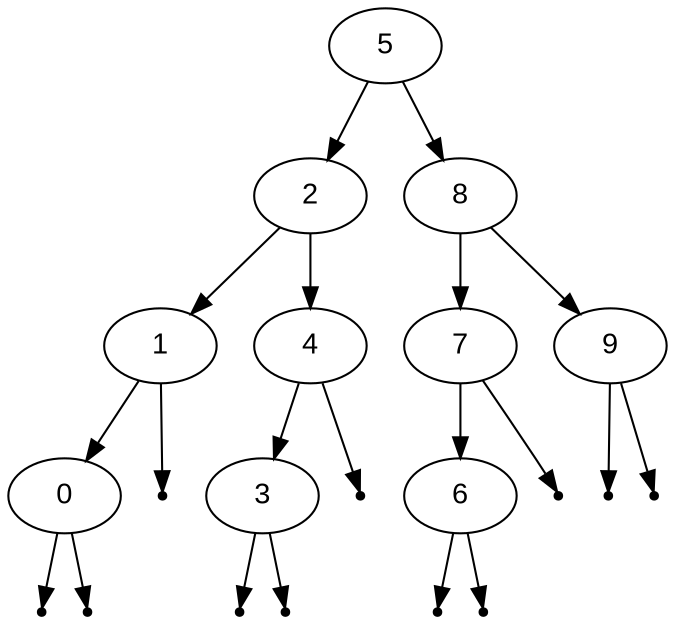 digraph BST {
    node [fontname="Arial"];
    5 -> 2;
    2 -> 1;
    1 -> 0;
    null0 [shape=point];
    0 -> null0;
    null1 [shape=point];
    0 -> null1;
    null2 [shape=point];
    1 -> null2;
    2 -> 4;
    4 -> 3;
    null3 [shape=point];
    3 -> null3;
    null4 [shape=point];
    3 -> null4;
    null5 [shape=point];
    4 -> null5;
    5 -> 8;
    8 -> 7;
    7 -> 6;
    null6 [shape=point];
    6 -> null6;
    null7 [shape=point];
    6 -> null7;
    null8 [shape=point];
    7 -> null8;
    8 -> 9;
    null9 [shape=point];
    9 -> null9;
    null10 [shape=point];
    9 -> null10;
}
